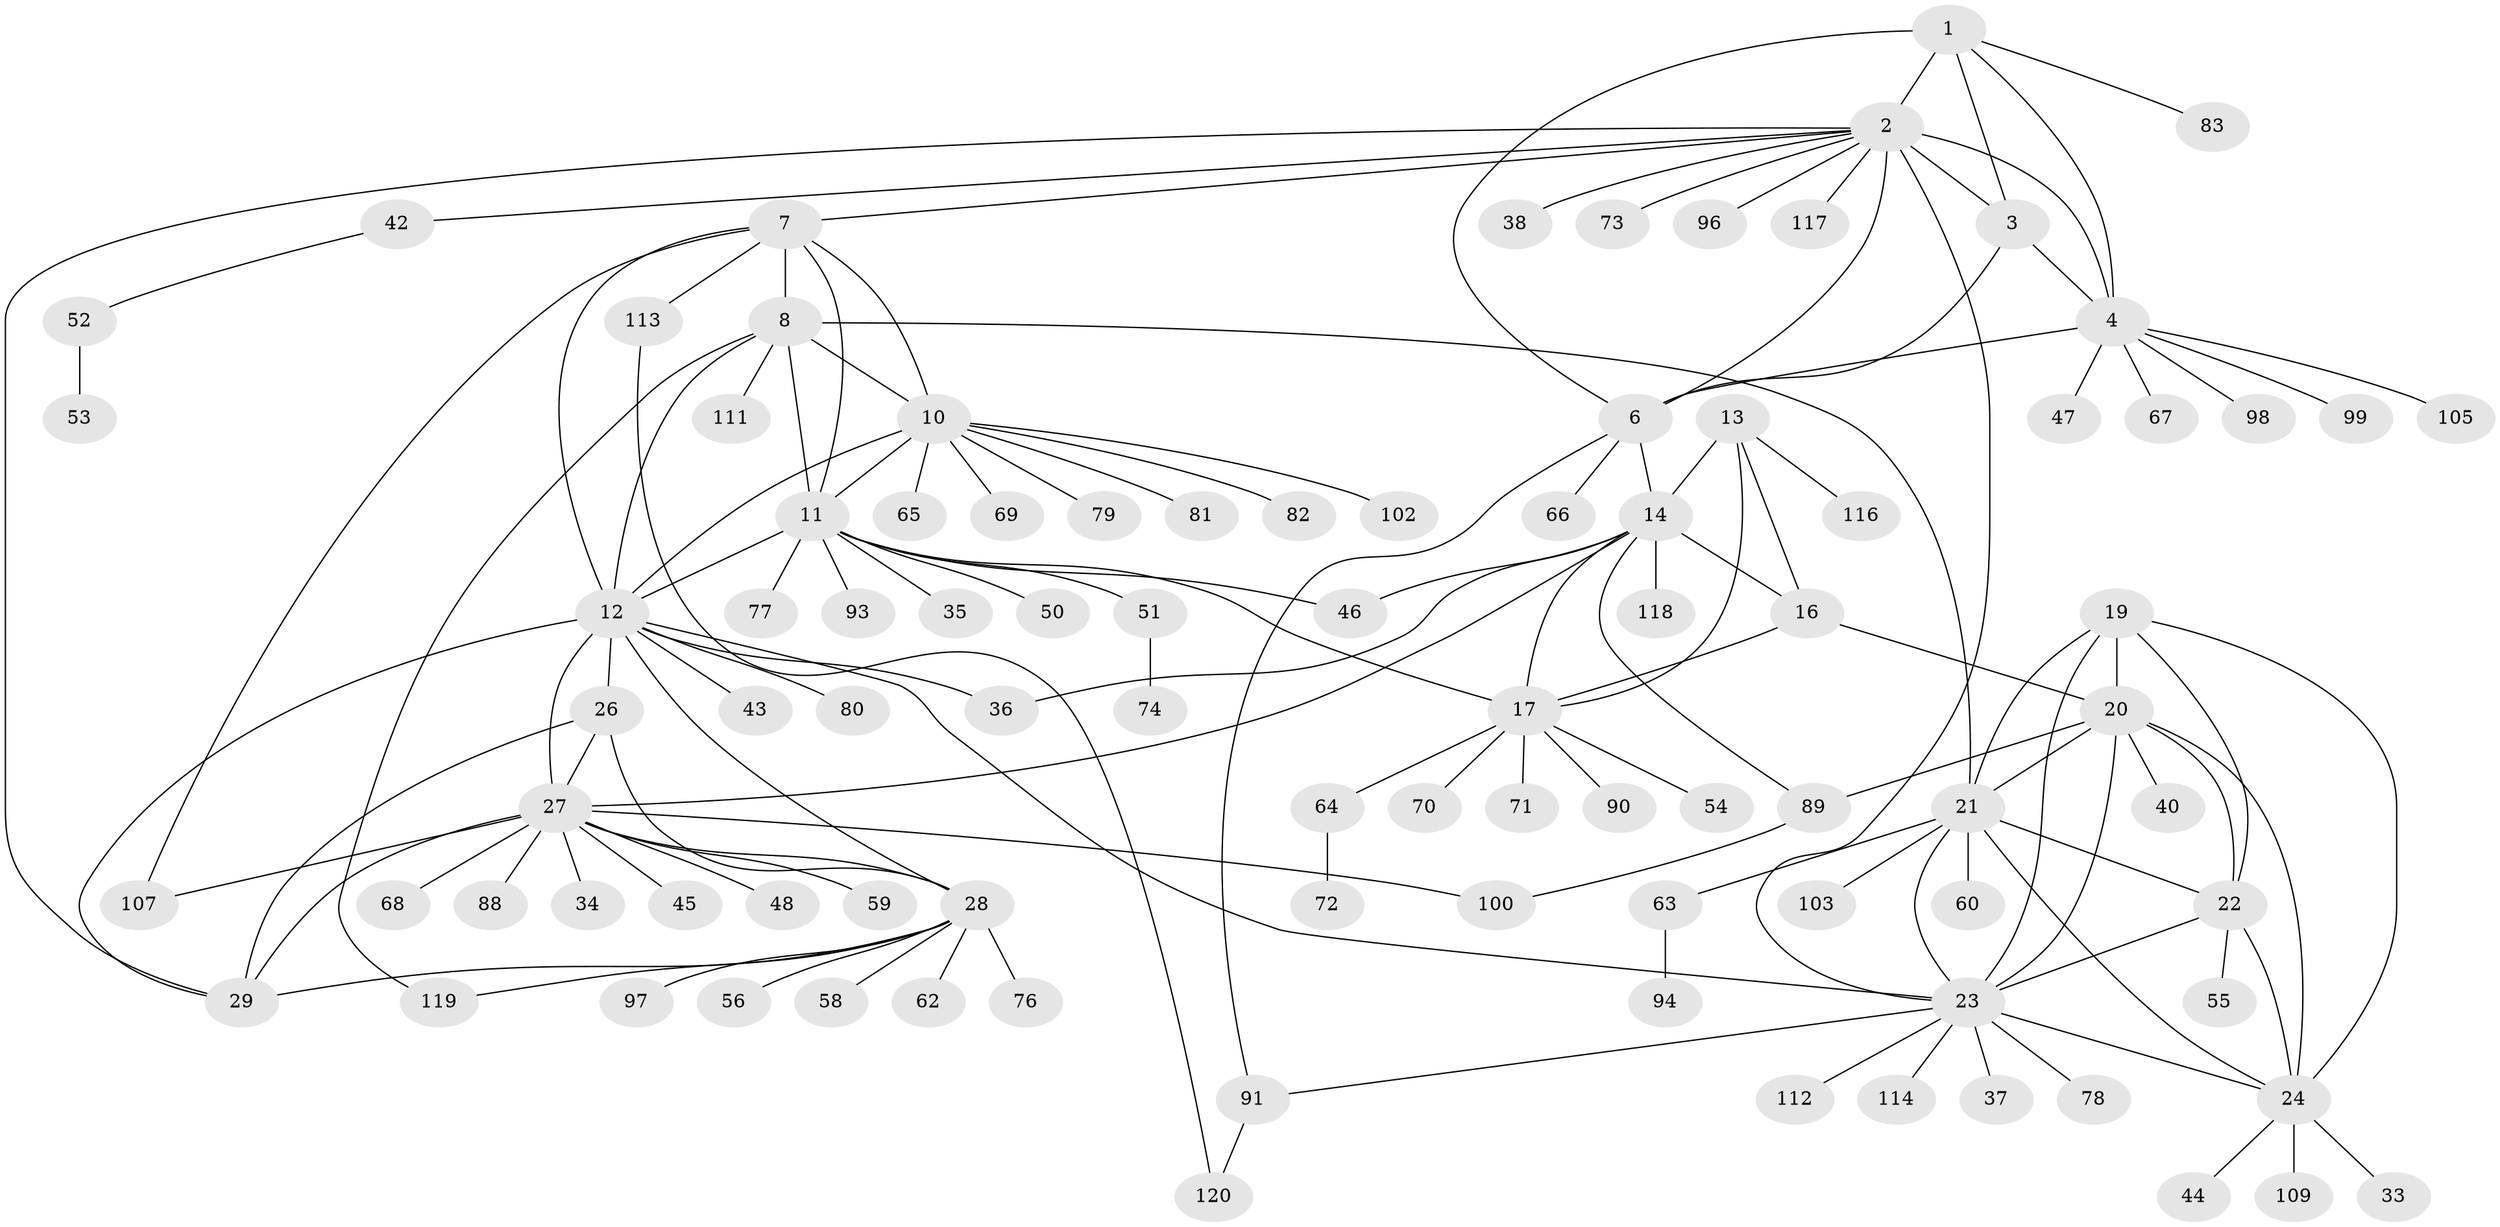 // Generated by graph-tools (version 1.1) at 2025/52/02/27/25 19:52:18]
// undirected, 94 vertices, 138 edges
graph export_dot {
graph [start="1"]
  node [color=gray90,style=filled];
  1;
  2 [super="+5"];
  3 [super="+75"];
  4 [super="+85"];
  6 [super="+57"];
  7 [super="+9"];
  8 [super="+92"];
  10 [super="+61"];
  11 [super="+39"];
  12 [super="+25"];
  13 [super="+18"];
  14 [super="+15"];
  16 [super="+95"];
  17 [super="+41"];
  19;
  20 [super="+86"];
  21 [super="+84"];
  22;
  23 [super="+31"];
  24 [super="+49"];
  26 [super="+106"];
  27 [super="+104"];
  28 [super="+30"];
  29 [super="+32"];
  33;
  34;
  35;
  36;
  37;
  38;
  40;
  42 [super="+110"];
  43;
  44;
  45;
  46;
  47;
  48 [super="+115"];
  50;
  51;
  52;
  53;
  54;
  55;
  56;
  58 [super="+108"];
  59;
  60;
  62;
  63;
  64;
  65;
  66;
  67;
  68 [super="+87"];
  69;
  70;
  71;
  72;
  73;
  74;
  76;
  77;
  78;
  79;
  80;
  81;
  82;
  83;
  88;
  89;
  90;
  91 [super="+101"];
  93;
  94;
  96;
  97;
  98;
  99;
  100;
  102;
  103;
  105;
  107;
  109;
  111;
  112;
  113;
  114;
  116;
  117;
  118;
  119;
  120;
  1 -- 2 [weight=2];
  1 -- 3;
  1 -- 4;
  1 -- 6;
  1 -- 83;
  2 -- 3 [weight=2];
  2 -- 4 [weight=2];
  2 -- 6 [weight=2];
  2 -- 42;
  2 -- 96;
  2 -- 117;
  2 -- 38;
  2 -- 7;
  2 -- 73;
  2 -- 23;
  2 -- 29;
  3 -- 4;
  3 -- 6;
  4 -- 6;
  4 -- 47;
  4 -- 67;
  4 -- 98;
  4 -- 99;
  4 -- 105;
  6 -- 14;
  6 -- 91;
  6 -- 66;
  7 -- 8 [weight=2];
  7 -- 10 [weight=2];
  7 -- 11 [weight=2];
  7 -- 12 [weight=2];
  7 -- 107;
  7 -- 113;
  8 -- 10;
  8 -- 11;
  8 -- 12;
  8 -- 21;
  8 -- 119;
  8 -- 111;
  10 -- 11;
  10 -- 12;
  10 -- 65;
  10 -- 81;
  10 -- 82;
  10 -- 69;
  10 -- 102;
  10 -- 79;
  11 -- 12;
  11 -- 17;
  11 -- 35;
  11 -- 46;
  11 -- 50;
  11 -- 51;
  11 -- 77;
  11 -- 93;
  12 -- 36;
  12 -- 80;
  12 -- 29;
  12 -- 23;
  12 -- 27;
  12 -- 26;
  12 -- 43;
  12 -- 28 [weight=2];
  13 -- 14 [weight=4];
  13 -- 16 [weight=2];
  13 -- 17 [weight=2];
  13 -- 116;
  14 -- 16 [weight=2];
  14 -- 17 [weight=2];
  14 -- 27;
  14 -- 46;
  14 -- 89;
  14 -- 36;
  14 -- 118;
  16 -- 17;
  16 -- 20;
  17 -- 54;
  17 -- 64;
  17 -- 70;
  17 -- 71;
  17 -- 90;
  19 -- 20;
  19 -- 21;
  19 -- 22;
  19 -- 23;
  19 -- 24;
  20 -- 21;
  20 -- 22;
  20 -- 23;
  20 -- 24;
  20 -- 40;
  20 -- 89;
  21 -- 22;
  21 -- 23;
  21 -- 24;
  21 -- 60;
  21 -- 63;
  21 -- 103;
  22 -- 23;
  22 -- 24;
  22 -- 55;
  23 -- 24;
  23 -- 37;
  23 -- 78;
  23 -- 91;
  23 -- 112;
  23 -- 114;
  24 -- 33;
  24 -- 44;
  24 -- 109;
  26 -- 27;
  26 -- 28 [weight=2];
  26 -- 29;
  27 -- 28 [weight=2];
  27 -- 29;
  27 -- 34;
  27 -- 45;
  27 -- 48;
  27 -- 59;
  27 -- 68;
  27 -- 88;
  27 -- 100;
  27 -- 107;
  28 -- 29 [weight=2];
  28 -- 56;
  28 -- 97;
  28 -- 58;
  28 -- 76;
  28 -- 119;
  28 -- 62;
  42 -- 52;
  51 -- 74;
  52 -- 53;
  63 -- 94;
  64 -- 72;
  89 -- 100;
  91 -- 120;
  113 -- 120;
}
